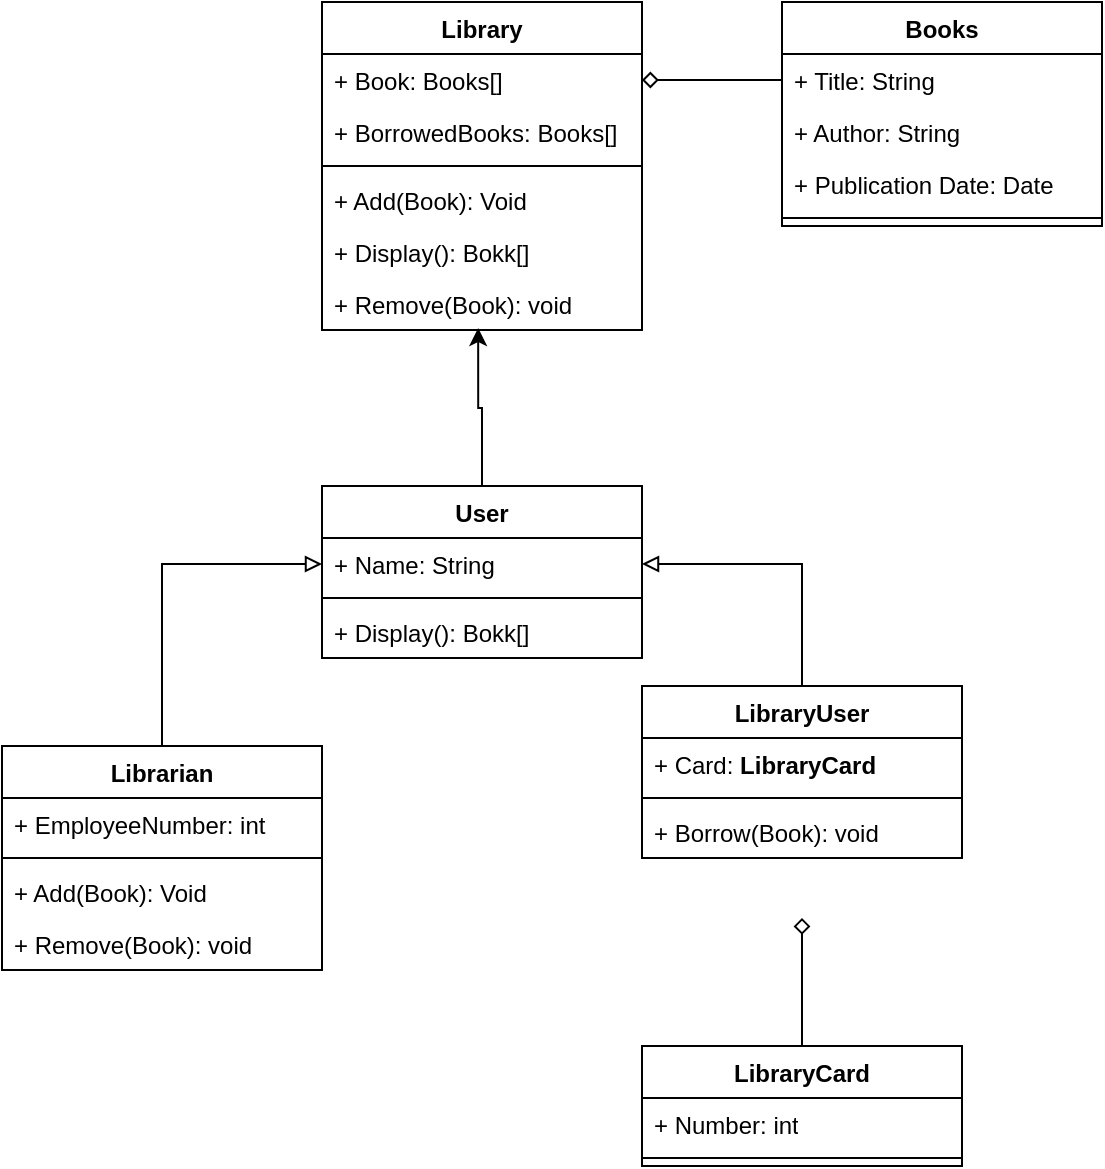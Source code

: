 <mxfile version="24.7.5">
  <diagram name="Page-1" id="eQbX6ZiUri6ujshmyBHL">
    <mxGraphModel dx="1050" dy="629" grid="1" gridSize="10" guides="1" tooltips="1" connect="1" arrows="1" fold="1" page="1" pageScale="1" pageWidth="850" pageHeight="1100" math="0" shadow="0">
      <root>
        <mxCell id="0" />
        <mxCell id="1" parent="0" />
        <mxCell id="MuOBi0L0TUg6uFuFZq1L-1" value="Library" style="swimlane;fontStyle=1;align=center;verticalAlign=top;childLayout=stackLayout;horizontal=1;startSize=26;horizontalStack=0;resizeParent=1;resizeParentMax=0;resizeLast=0;collapsible=1;marginBottom=0;whiteSpace=wrap;html=1;" parent="1" vertex="1">
          <mxGeometry x="250" y="68" width="160" height="164" as="geometry" />
        </mxCell>
        <mxCell id="MuOBi0L0TUg6uFuFZq1L-2" value="+ Book: Books[]" style="text;strokeColor=none;fillColor=none;align=left;verticalAlign=top;spacingLeft=4;spacingRight=4;overflow=hidden;rotatable=0;points=[[0,0.5],[1,0.5]];portConstraint=eastwest;whiteSpace=wrap;html=1;" parent="MuOBi0L0TUg6uFuFZq1L-1" vertex="1">
          <mxGeometry y="26" width="160" height="26" as="geometry" />
        </mxCell>
        <mxCell id="MuOBi0L0TUg6uFuFZq1L-23" value="+ BorrowedBooks: Books[]" style="text;strokeColor=none;fillColor=none;align=left;verticalAlign=top;spacingLeft=4;spacingRight=4;overflow=hidden;rotatable=0;points=[[0,0.5],[1,0.5]];portConstraint=eastwest;whiteSpace=wrap;html=1;" parent="MuOBi0L0TUg6uFuFZq1L-1" vertex="1">
          <mxGeometry y="52" width="160" height="26" as="geometry" />
        </mxCell>
        <mxCell id="MuOBi0L0TUg6uFuFZq1L-3" value="" style="line;strokeWidth=1;fillColor=none;align=left;verticalAlign=middle;spacingTop=-1;spacingLeft=3;spacingRight=3;rotatable=0;labelPosition=right;points=[];portConstraint=eastwest;strokeColor=inherit;" parent="MuOBi0L0TUg6uFuFZq1L-1" vertex="1">
          <mxGeometry y="78" width="160" height="8" as="geometry" />
        </mxCell>
        <mxCell id="MuOBi0L0TUg6uFuFZq1L-4" value="+ Add(Book): Void" style="text;strokeColor=none;fillColor=none;align=left;verticalAlign=top;spacingLeft=4;spacingRight=4;overflow=hidden;rotatable=0;points=[[0,0.5],[1,0.5]];portConstraint=eastwest;whiteSpace=wrap;html=1;" parent="MuOBi0L0TUg6uFuFZq1L-1" vertex="1">
          <mxGeometry y="86" width="160" height="26" as="geometry" />
        </mxCell>
        <mxCell id="MuOBi0L0TUg6uFuFZq1L-21" value="+ Display(): Bokk[]&lt;div&gt;&amp;nbsp;&lt;/div&gt;" style="text;strokeColor=none;fillColor=none;align=left;verticalAlign=top;spacingLeft=4;spacingRight=4;overflow=hidden;rotatable=0;points=[[0,0.5],[1,0.5]];portConstraint=eastwest;whiteSpace=wrap;html=1;" parent="MuOBi0L0TUg6uFuFZq1L-1" vertex="1">
          <mxGeometry y="112" width="160" height="26" as="geometry" />
        </mxCell>
        <mxCell id="MuOBi0L0TUg6uFuFZq1L-22" value="+ Remove(Book): void&lt;div&gt;&amp;nbsp;&lt;/div&gt;" style="text;strokeColor=none;fillColor=none;align=left;verticalAlign=top;spacingLeft=4;spacingRight=4;overflow=hidden;rotatable=0;points=[[0,0.5],[1,0.5]];portConstraint=eastwest;whiteSpace=wrap;html=1;" parent="MuOBi0L0TUg6uFuFZq1L-1" vertex="1">
          <mxGeometry y="138" width="160" height="26" as="geometry" />
        </mxCell>
        <mxCell id="MuOBi0L0TUg6uFuFZq1L-5" value="User" style="swimlane;fontStyle=1;align=center;verticalAlign=top;childLayout=stackLayout;horizontal=1;startSize=26;horizontalStack=0;resizeParent=1;resizeParentMax=0;resizeLast=0;collapsible=1;marginBottom=0;whiteSpace=wrap;html=1;" parent="1" vertex="1">
          <mxGeometry x="250" y="310" width="160" height="86" as="geometry" />
        </mxCell>
        <mxCell id="MuOBi0L0TUg6uFuFZq1L-6" value="+ Name: String" style="text;strokeColor=none;fillColor=none;align=left;verticalAlign=top;spacingLeft=4;spacingRight=4;overflow=hidden;rotatable=0;points=[[0,0.5],[1,0.5]];portConstraint=eastwest;whiteSpace=wrap;html=1;" parent="MuOBi0L0TUg6uFuFZq1L-5" vertex="1">
          <mxGeometry y="26" width="160" height="26" as="geometry" />
        </mxCell>
        <mxCell id="MuOBi0L0TUg6uFuFZq1L-7" value="" style="line;strokeWidth=1;fillColor=none;align=left;verticalAlign=middle;spacingTop=-1;spacingLeft=3;spacingRight=3;rotatable=0;labelPosition=right;points=[];portConstraint=eastwest;strokeColor=inherit;" parent="MuOBi0L0TUg6uFuFZq1L-5" vertex="1">
          <mxGeometry y="52" width="160" height="8" as="geometry" />
        </mxCell>
        <mxCell id="MuOBi0L0TUg6uFuFZq1L-8" value="+ Display(): Bokk[]&lt;div&gt;&amp;nbsp;&lt;/div&gt;" style="text;strokeColor=none;fillColor=none;align=left;verticalAlign=top;spacingLeft=4;spacingRight=4;overflow=hidden;rotatable=0;points=[[0,0.5],[1,0.5]];portConstraint=eastwest;whiteSpace=wrap;html=1;" parent="MuOBi0L0TUg6uFuFZq1L-5" vertex="1">
          <mxGeometry y="60" width="160" height="26" as="geometry" />
        </mxCell>
        <mxCell id="MuOBi0L0TUg6uFuFZq1L-33" value="" style="edgeStyle=orthogonalEdgeStyle;rounded=0;orthogonalLoop=1;jettySize=auto;html=1;endArrow=diamond;endFill=0;" parent="1" source="MuOBi0L0TUg6uFuFZq1L-9" edge="1">
          <mxGeometry relative="1" as="geometry">
            <mxPoint x="490" y="526" as="targetPoint" />
            <Array as="points">
              <mxPoint x="490" y="540" />
              <mxPoint x="490" y="540" />
            </Array>
          </mxGeometry>
        </mxCell>
        <mxCell id="MuOBi0L0TUg6uFuFZq1L-9" value="LibraryCard" style="swimlane;fontStyle=1;align=center;verticalAlign=top;childLayout=stackLayout;horizontal=1;startSize=26;horizontalStack=0;resizeParent=1;resizeParentMax=0;resizeLast=0;collapsible=1;marginBottom=0;whiteSpace=wrap;html=1;" parent="1" vertex="1">
          <mxGeometry x="410" y="590" width="160" height="60" as="geometry" />
        </mxCell>
        <mxCell id="MuOBi0L0TUg6uFuFZq1L-10" value="+ Number: int" style="text;strokeColor=none;fillColor=none;align=left;verticalAlign=top;spacingLeft=4;spacingRight=4;overflow=hidden;rotatable=0;points=[[0,0.5],[1,0.5]];portConstraint=eastwest;whiteSpace=wrap;html=1;" parent="MuOBi0L0TUg6uFuFZq1L-9" vertex="1">
          <mxGeometry y="26" width="160" height="26" as="geometry" />
        </mxCell>
        <mxCell id="MuOBi0L0TUg6uFuFZq1L-11" value="" style="line;strokeWidth=1;fillColor=none;align=left;verticalAlign=middle;spacingTop=-1;spacingLeft=3;spacingRight=3;rotatable=0;labelPosition=right;points=[];portConstraint=eastwest;strokeColor=inherit;" parent="MuOBi0L0TUg6uFuFZq1L-9" vertex="1">
          <mxGeometry y="52" width="160" height="8" as="geometry" />
        </mxCell>
        <mxCell id="MuOBi0L0TUg6uFuFZq1L-13" value="Books" style="swimlane;fontStyle=1;align=center;verticalAlign=top;childLayout=stackLayout;horizontal=1;startSize=26;horizontalStack=0;resizeParent=1;resizeParentMax=0;resizeLast=0;collapsible=1;marginBottom=0;whiteSpace=wrap;html=1;" parent="1" vertex="1">
          <mxGeometry x="480" y="68" width="160" height="112" as="geometry" />
        </mxCell>
        <mxCell id="MuOBi0L0TUg6uFuFZq1L-14" value="+ Title: String" style="text;strokeColor=none;fillColor=none;align=left;verticalAlign=top;spacingLeft=4;spacingRight=4;overflow=hidden;rotatable=0;points=[[0,0.5],[1,0.5]];portConstraint=eastwest;whiteSpace=wrap;html=1;" parent="MuOBi0L0TUg6uFuFZq1L-13" vertex="1">
          <mxGeometry y="26" width="160" height="26" as="geometry" />
        </mxCell>
        <mxCell id="MuOBi0L0TUg6uFuFZq1L-24" value="+ Author: String" style="text;strokeColor=none;fillColor=none;align=left;verticalAlign=top;spacingLeft=4;spacingRight=4;overflow=hidden;rotatable=0;points=[[0,0.5],[1,0.5]];portConstraint=eastwest;whiteSpace=wrap;html=1;" parent="MuOBi0L0TUg6uFuFZq1L-13" vertex="1">
          <mxGeometry y="52" width="160" height="26" as="geometry" />
        </mxCell>
        <mxCell id="MuOBi0L0TUg6uFuFZq1L-25" value="+ Publication Date: Date" style="text;strokeColor=none;fillColor=none;align=left;verticalAlign=top;spacingLeft=4;spacingRight=4;overflow=hidden;rotatable=0;points=[[0,0.5],[1,0.5]];portConstraint=eastwest;whiteSpace=wrap;html=1;" parent="MuOBi0L0TUg6uFuFZq1L-13" vertex="1">
          <mxGeometry y="78" width="160" height="26" as="geometry" />
        </mxCell>
        <mxCell id="MuOBi0L0TUg6uFuFZq1L-15" value="" style="line;strokeWidth=1;fillColor=none;align=left;verticalAlign=middle;spacingTop=-1;spacingLeft=3;spacingRight=3;rotatable=0;labelPosition=right;points=[];portConstraint=eastwest;strokeColor=inherit;" parent="MuOBi0L0TUg6uFuFZq1L-13" vertex="1">
          <mxGeometry y="104" width="160" height="8" as="geometry" />
        </mxCell>
        <mxCell id="MuOBi0L0TUg6uFuFZq1L-30" style="edgeStyle=orthogonalEdgeStyle;rounded=0;orthogonalLoop=1;jettySize=auto;html=1;exitX=0.5;exitY=0;exitDx=0;exitDy=0;entryX=0;entryY=0.5;entryDx=0;entryDy=0;endArrow=block;endFill=0;" parent="1" source="MuOBi0L0TUg6uFuFZq1L-17" target="MuOBi0L0TUg6uFuFZq1L-6" edge="1">
          <mxGeometry relative="1" as="geometry" />
        </mxCell>
        <mxCell id="MuOBi0L0TUg6uFuFZq1L-17" value="Librarian" style="swimlane;fontStyle=1;align=center;verticalAlign=top;childLayout=stackLayout;horizontal=1;startSize=26;horizontalStack=0;resizeParent=1;resizeParentMax=0;resizeLast=0;collapsible=1;marginBottom=0;whiteSpace=wrap;html=1;" parent="1" vertex="1">
          <mxGeometry x="90" y="440" width="160" height="112" as="geometry" />
        </mxCell>
        <mxCell id="MuOBi0L0TUg6uFuFZq1L-18" value="+ EmployeeNumber: int" style="text;strokeColor=none;fillColor=none;align=left;verticalAlign=top;spacingLeft=4;spacingRight=4;overflow=hidden;rotatable=0;points=[[0,0.5],[1,0.5]];portConstraint=eastwest;whiteSpace=wrap;html=1;" parent="MuOBi0L0TUg6uFuFZq1L-17" vertex="1">
          <mxGeometry y="26" width="160" height="26" as="geometry" />
        </mxCell>
        <mxCell id="MuOBi0L0TUg6uFuFZq1L-19" value="" style="line;strokeWidth=1;fillColor=none;align=left;verticalAlign=middle;spacingTop=-1;spacingLeft=3;spacingRight=3;rotatable=0;labelPosition=right;points=[];portConstraint=eastwest;strokeColor=inherit;" parent="MuOBi0L0TUg6uFuFZq1L-17" vertex="1">
          <mxGeometry y="52" width="160" height="8" as="geometry" />
        </mxCell>
        <mxCell id="MuOBi0L0TUg6uFuFZq1L-20" value="+ Add(Book): Void" style="text;strokeColor=none;fillColor=none;align=left;verticalAlign=top;spacingLeft=4;spacingRight=4;overflow=hidden;rotatable=0;points=[[0,0.5],[1,0.5]];portConstraint=eastwest;whiteSpace=wrap;html=1;" parent="MuOBi0L0TUg6uFuFZq1L-17" vertex="1">
          <mxGeometry y="60" width="160" height="26" as="geometry" />
        </mxCell>
        <mxCell id="MuOBi0L0TUg6uFuFZq1L-42" value="+ Remove(Book): void&lt;div&gt;&amp;nbsp;&lt;/div&gt;" style="text;strokeColor=none;fillColor=none;align=left;verticalAlign=top;spacingLeft=4;spacingRight=4;overflow=hidden;rotatable=0;points=[[0,0.5],[1,0.5]];portConstraint=eastwest;whiteSpace=wrap;html=1;" parent="MuOBi0L0TUg6uFuFZq1L-17" vertex="1">
          <mxGeometry y="86" width="160" height="26" as="geometry" />
        </mxCell>
        <mxCell id="MuOBi0L0TUg6uFuFZq1L-31" style="edgeStyle=orthogonalEdgeStyle;rounded=0;orthogonalLoop=1;jettySize=auto;html=1;entryX=1;entryY=0.5;entryDx=0;entryDy=0;endArrow=block;endFill=0;" parent="1" source="MuOBi0L0TUg6uFuFZq1L-26" target="MuOBi0L0TUg6uFuFZq1L-6" edge="1">
          <mxGeometry relative="1" as="geometry" />
        </mxCell>
        <mxCell id="MuOBi0L0TUg6uFuFZq1L-26" value="LibraryUser" style="swimlane;fontStyle=1;align=center;verticalAlign=top;childLayout=stackLayout;horizontal=1;startSize=26;horizontalStack=0;resizeParent=1;resizeParentMax=0;resizeLast=0;collapsible=1;marginBottom=0;whiteSpace=wrap;html=1;" parent="1" vertex="1">
          <mxGeometry x="410" y="410" width="160" height="86" as="geometry" />
        </mxCell>
        <mxCell id="MuOBi0L0TUg6uFuFZq1L-27" value="+ Card:&amp;nbsp;&lt;span style=&quot;font-weight: 700; text-align: center;&quot;&gt;LibraryCard&lt;/span&gt;" style="text;strokeColor=none;fillColor=none;align=left;verticalAlign=top;spacingLeft=4;spacingRight=4;overflow=hidden;rotatable=0;points=[[0,0.5],[1,0.5]];portConstraint=eastwest;whiteSpace=wrap;html=1;" parent="MuOBi0L0TUg6uFuFZq1L-26" vertex="1">
          <mxGeometry y="26" width="160" height="26" as="geometry" />
        </mxCell>
        <mxCell id="MuOBi0L0TUg6uFuFZq1L-28" value="" style="line;strokeWidth=1;fillColor=none;align=left;verticalAlign=middle;spacingTop=-1;spacingLeft=3;spacingRight=3;rotatable=0;labelPosition=right;points=[];portConstraint=eastwest;strokeColor=inherit;" parent="MuOBi0L0TUg6uFuFZq1L-26" vertex="1">
          <mxGeometry y="52" width="160" height="8" as="geometry" />
        </mxCell>
        <mxCell id="n457db57OHIsz_BPIl7a-1" value="+ Borrow(Book): void&lt;div&gt;&amp;nbsp;&lt;/div&gt;" style="text;strokeColor=none;fillColor=none;align=left;verticalAlign=top;spacingLeft=4;spacingRight=4;overflow=hidden;rotatable=0;points=[[0,0.5],[1,0.5]];portConstraint=eastwest;whiteSpace=wrap;html=1;" vertex="1" parent="MuOBi0L0TUg6uFuFZq1L-26">
          <mxGeometry y="60" width="160" height="26" as="geometry" />
        </mxCell>
        <mxCell id="MuOBi0L0TUg6uFuFZq1L-35" style="edgeStyle=orthogonalEdgeStyle;rounded=0;orthogonalLoop=1;jettySize=auto;html=1;entryX=1;entryY=0.5;entryDx=0;entryDy=0;endArrow=diamond;endFill=0;" parent="1" source="MuOBi0L0TUg6uFuFZq1L-14" target="MuOBi0L0TUg6uFuFZq1L-2" edge="1">
          <mxGeometry relative="1" as="geometry" />
        </mxCell>
        <mxCell id="MuOBi0L0TUg6uFuFZq1L-37" style="edgeStyle=orthogonalEdgeStyle;rounded=0;orthogonalLoop=1;jettySize=auto;html=1;entryX=0.488;entryY=0.962;entryDx=0;entryDy=0;entryPerimeter=0;" parent="1" source="MuOBi0L0TUg6uFuFZq1L-5" target="MuOBi0L0TUg6uFuFZq1L-22" edge="1">
          <mxGeometry relative="1" as="geometry" />
        </mxCell>
      </root>
    </mxGraphModel>
  </diagram>
</mxfile>

